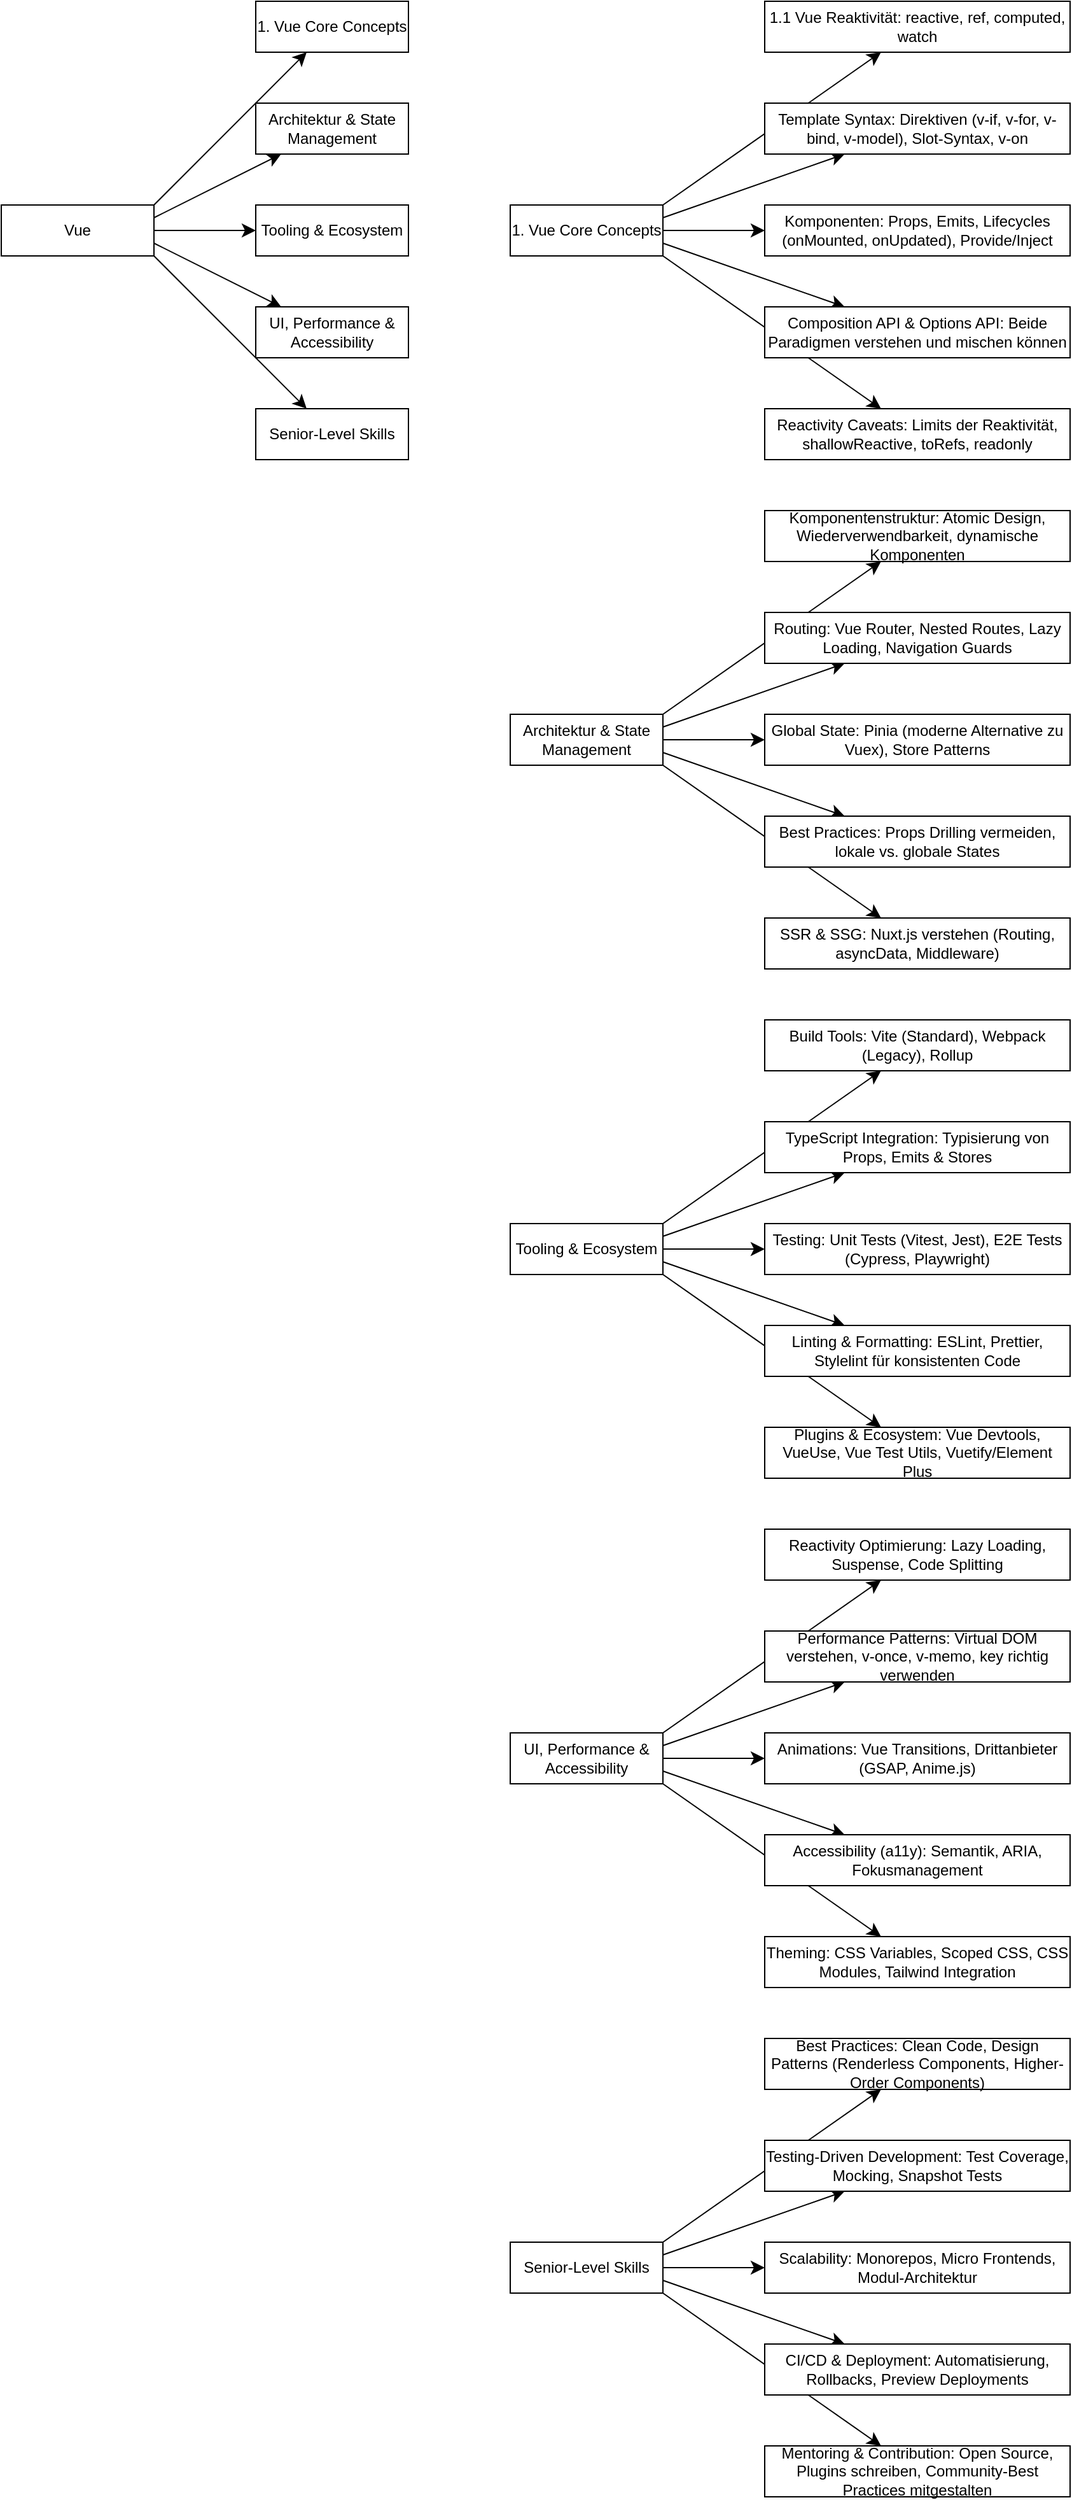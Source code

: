 <mxfile version="27.1.6">
  <diagram name="Seite-1" id="urt6d-_UrzTAgpOboRX4">
    <mxGraphModel dx="1257" dy="697" grid="1" gridSize="10" guides="1" tooltips="1" connect="1" arrows="1" fold="1" page="1" pageScale="1" pageWidth="827" pageHeight="1169" math="0" shadow="0">
      <root>
        <mxCell id="0" />
        <mxCell id="1" parent="0" />
        <mxCell id="NbvnXGGrCnyflAWygQTV-7" style="edgeStyle=none;curved=1;rounded=0;orthogonalLoop=1;jettySize=auto;html=1;exitX=1;exitY=0;exitDx=0;exitDy=0;fontSize=12;startSize=8;endSize=8;" parent="1" source="MOXapfv7q8mT6xsVfmVf-1" target="5a6RApCXHlOAGLmwuz5r-1" edge="1">
          <mxGeometry relative="1" as="geometry" />
        </mxCell>
        <mxCell id="NbvnXGGrCnyflAWygQTV-8" style="edgeStyle=none;curved=1;rounded=0;orthogonalLoop=1;jettySize=auto;html=1;exitX=1;exitY=0.25;exitDx=0;exitDy=0;fontSize=12;startSize=8;endSize=8;" parent="1" source="MOXapfv7q8mT6xsVfmVf-1" target="NbvnXGGrCnyflAWygQTV-1" edge="1">
          <mxGeometry relative="1" as="geometry" />
        </mxCell>
        <mxCell id="NbvnXGGrCnyflAWygQTV-9" style="edgeStyle=none;curved=1;rounded=0;orthogonalLoop=1;jettySize=auto;html=1;exitX=1;exitY=0.5;exitDx=0;exitDy=0;fontSize=12;startSize=8;endSize=8;" parent="1" source="MOXapfv7q8mT6xsVfmVf-1" target="NbvnXGGrCnyflAWygQTV-2" edge="1">
          <mxGeometry relative="1" as="geometry" />
        </mxCell>
        <mxCell id="NbvnXGGrCnyflAWygQTV-10" style="edgeStyle=none;curved=1;rounded=0;orthogonalLoop=1;jettySize=auto;html=1;exitX=1;exitY=0.75;exitDx=0;exitDy=0;fontSize=12;startSize=8;endSize=8;" parent="1" source="MOXapfv7q8mT6xsVfmVf-1" target="NbvnXGGrCnyflAWygQTV-3" edge="1">
          <mxGeometry relative="1" as="geometry" />
        </mxCell>
        <mxCell id="NbvnXGGrCnyflAWygQTV-11" style="edgeStyle=none;curved=1;rounded=0;orthogonalLoop=1;jettySize=auto;html=1;exitX=1;exitY=1;exitDx=0;exitDy=0;fontSize=12;startSize=8;endSize=8;" parent="1" source="MOXapfv7q8mT6xsVfmVf-1" target="NbvnXGGrCnyflAWygQTV-4" edge="1">
          <mxGeometry relative="1" as="geometry" />
        </mxCell>
        <mxCell id="MOXapfv7q8mT6xsVfmVf-1" value="Vue" style="rounded=0;whiteSpace=wrap;html=1;" parent="1" vertex="1">
          <mxGeometry x="40" y="200" width="120" height="40" as="geometry" />
        </mxCell>
        <mxCell id="5a6RApCXHlOAGLmwuz5r-1" value="1. Vue Core Concepts" style="rounded=0;whiteSpace=wrap;html=1;" parent="1" vertex="1">
          <mxGeometry x="240" y="40" width="120" height="40" as="geometry" />
        </mxCell>
        <mxCell id="NbvnXGGrCnyflAWygQTV-1" value="Architektur &amp;amp; State Management" style="rounded=0;whiteSpace=wrap;html=1;" parent="1" vertex="1">
          <mxGeometry x="240" y="120" width="120" height="40" as="geometry" />
        </mxCell>
        <mxCell id="NbvnXGGrCnyflAWygQTV-2" value="Tooling &amp;amp; Ecosystem" style="rounded=0;whiteSpace=wrap;html=1;" parent="1" vertex="1">
          <mxGeometry x="240" y="200" width="120" height="40" as="geometry" />
        </mxCell>
        <mxCell id="NbvnXGGrCnyflAWygQTV-3" value="UI, Performance &amp;amp; Accessibility" style="rounded=0;whiteSpace=wrap;html=1;" parent="1" vertex="1">
          <mxGeometry x="240" y="280" width="120" height="40" as="geometry" />
        </mxCell>
        <mxCell id="NbvnXGGrCnyflAWygQTV-4" value="Senior-Level Skills" style="rounded=0;whiteSpace=wrap;html=1;" parent="1" vertex="1">
          <mxGeometry x="240" y="360" width="120" height="40" as="geometry" />
        </mxCell>
        <mxCell id="NbvnXGGrCnyflAWygQTV-13" style="edgeStyle=none;curved=1;rounded=0;orthogonalLoop=1;jettySize=auto;html=1;exitX=1;exitY=0;exitDx=0;exitDy=0;fontSize=12;startSize=8;endSize=8;" parent="1" source="NbvnXGGrCnyflAWygQTV-18" target="NbvnXGGrCnyflAWygQTV-19" edge="1">
          <mxGeometry relative="1" as="geometry" />
        </mxCell>
        <mxCell id="NbvnXGGrCnyflAWygQTV-14" style="edgeStyle=none;curved=1;rounded=0;orthogonalLoop=1;jettySize=auto;html=1;exitX=1;exitY=0.25;exitDx=0;exitDy=0;fontSize=12;startSize=8;endSize=8;" parent="1" source="NbvnXGGrCnyflAWygQTV-18" target="NbvnXGGrCnyflAWygQTV-20" edge="1">
          <mxGeometry relative="1" as="geometry" />
        </mxCell>
        <mxCell id="NbvnXGGrCnyflAWygQTV-15" style="edgeStyle=none;curved=1;rounded=0;orthogonalLoop=1;jettySize=auto;html=1;exitX=1;exitY=0.5;exitDx=0;exitDy=0;fontSize=12;startSize=8;endSize=8;" parent="1" source="NbvnXGGrCnyflAWygQTV-18" target="NbvnXGGrCnyflAWygQTV-21" edge="1">
          <mxGeometry relative="1" as="geometry" />
        </mxCell>
        <mxCell id="NbvnXGGrCnyflAWygQTV-16" style="edgeStyle=none;curved=1;rounded=0;orthogonalLoop=1;jettySize=auto;html=1;exitX=1;exitY=0.75;exitDx=0;exitDy=0;fontSize=12;startSize=8;endSize=8;" parent="1" source="NbvnXGGrCnyflAWygQTV-18" target="NbvnXGGrCnyflAWygQTV-22" edge="1">
          <mxGeometry relative="1" as="geometry" />
        </mxCell>
        <mxCell id="NbvnXGGrCnyflAWygQTV-17" style="edgeStyle=none;curved=1;rounded=0;orthogonalLoop=1;jettySize=auto;html=1;exitX=1;exitY=1;exitDx=0;exitDy=0;fontSize=12;startSize=8;endSize=8;" parent="1" source="NbvnXGGrCnyflAWygQTV-18" target="NbvnXGGrCnyflAWygQTV-23" edge="1">
          <mxGeometry relative="1" as="geometry" />
        </mxCell>
        <mxCell id="NbvnXGGrCnyflAWygQTV-18" value="1. Vue Core Concepts" style="rounded=0;whiteSpace=wrap;html=1;" parent="1" vertex="1">
          <mxGeometry x="440" y="200" width="120" height="40" as="geometry" />
        </mxCell>
        <mxCell id="NbvnXGGrCnyflAWygQTV-19" value="1.1 Vue Reaktivität: reactive, ref, computed, watch" style="rounded=0;whiteSpace=wrap;html=1;" parent="1" vertex="1">
          <mxGeometry x="640" y="40" width="240" height="40" as="geometry" />
        </mxCell>
        <mxCell id="NbvnXGGrCnyflAWygQTV-20" value="Template Syntax: Direktiven (v-if, v-for, v-bind, v-model), Slot-Syntax, v-on" style="rounded=0;whiteSpace=wrap;html=1;" parent="1" vertex="1">
          <mxGeometry x="640" y="120" width="240" height="40" as="geometry" />
        </mxCell>
        <mxCell id="NbvnXGGrCnyflAWygQTV-21" value="Komponenten: Props, Emits, Lifecycles (onMounted, onUpdated), Provide/Inject" style="rounded=0;whiteSpace=wrap;html=1;" parent="1" vertex="1">
          <mxGeometry x="640" y="200" width="240" height="40" as="geometry" />
        </mxCell>
        <mxCell id="NbvnXGGrCnyflAWygQTV-22" value="Composition API &amp;amp; Options API: Beide Paradigmen verstehen und mischen können" style="rounded=0;whiteSpace=wrap;html=1;" parent="1" vertex="1">
          <mxGeometry x="640" y="280" width="240" height="40" as="geometry" />
        </mxCell>
        <mxCell id="NbvnXGGrCnyflAWygQTV-23" value="Reactivity Caveats: Limits der Reaktivität, shallowReactive, toRefs, readonly" style="rounded=0;whiteSpace=wrap;html=1;" parent="1" vertex="1">
          <mxGeometry x="640" y="360" width="240" height="40" as="geometry" />
        </mxCell>
        <mxCell id="NbvnXGGrCnyflAWygQTV-24" style="edgeStyle=none;curved=1;rounded=0;orthogonalLoop=1;jettySize=auto;html=1;exitX=1;exitY=0;exitDx=0;exitDy=0;fontSize=12;startSize=8;endSize=8;" parent="1" source="NbvnXGGrCnyflAWygQTV-29" target="NbvnXGGrCnyflAWygQTV-30" edge="1">
          <mxGeometry relative="1" as="geometry" />
        </mxCell>
        <mxCell id="NbvnXGGrCnyflAWygQTV-25" style="edgeStyle=none;curved=1;rounded=0;orthogonalLoop=1;jettySize=auto;html=1;exitX=1;exitY=0.25;exitDx=0;exitDy=0;fontSize=12;startSize=8;endSize=8;" parent="1" source="NbvnXGGrCnyflAWygQTV-29" target="NbvnXGGrCnyflAWygQTV-31" edge="1">
          <mxGeometry relative="1" as="geometry" />
        </mxCell>
        <mxCell id="NbvnXGGrCnyflAWygQTV-26" style="edgeStyle=none;curved=1;rounded=0;orthogonalLoop=1;jettySize=auto;html=1;exitX=1;exitY=0.5;exitDx=0;exitDy=0;fontSize=12;startSize=8;endSize=8;" parent="1" source="NbvnXGGrCnyflAWygQTV-29" target="NbvnXGGrCnyflAWygQTV-32" edge="1">
          <mxGeometry relative="1" as="geometry" />
        </mxCell>
        <mxCell id="NbvnXGGrCnyflAWygQTV-27" style="edgeStyle=none;curved=1;rounded=0;orthogonalLoop=1;jettySize=auto;html=1;exitX=1;exitY=0.75;exitDx=0;exitDy=0;fontSize=12;startSize=8;endSize=8;" parent="1" source="NbvnXGGrCnyflAWygQTV-29" target="NbvnXGGrCnyflAWygQTV-33" edge="1">
          <mxGeometry relative="1" as="geometry" />
        </mxCell>
        <mxCell id="NbvnXGGrCnyflAWygQTV-28" style="edgeStyle=none;curved=1;rounded=0;orthogonalLoop=1;jettySize=auto;html=1;exitX=1;exitY=1;exitDx=0;exitDy=0;fontSize=12;startSize=8;endSize=8;" parent="1" source="NbvnXGGrCnyflAWygQTV-29" target="NbvnXGGrCnyflAWygQTV-34" edge="1">
          <mxGeometry relative="1" as="geometry" />
        </mxCell>
        <mxCell id="NbvnXGGrCnyflAWygQTV-29" value="Architektur &amp;amp; State Management" style="rounded=0;whiteSpace=wrap;html=1;" parent="1" vertex="1">
          <mxGeometry x="440" y="600" width="120" height="40" as="geometry" />
        </mxCell>
        <mxCell id="NbvnXGGrCnyflAWygQTV-30" value="Komponentenstruktur: Atomic Design, Wiederverwendbarkeit, dynamische Komponenten" style="rounded=0;whiteSpace=wrap;html=1;" parent="1" vertex="1">
          <mxGeometry x="640" y="440" width="240" height="40" as="geometry" />
        </mxCell>
        <mxCell id="NbvnXGGrCnyflAWygQTV-31" value="Routing: Vue Router, Nested Routes, Lazy Loading, Navigation Guards" style="rounded=0;whiteSpace=wrap;html=1;" parent="1" vertex="1">
          <mxGeometry x="640" y="520" width="240" height="40" as="geometry" />
        </mxCell>
        <mxCell id="NbvnXGGrCnyflAWygQTV-32" value="Global State: Pinia (moderne Alternative zu Vuex), Store Patterns" style="rounded=0;whiteSpace=wrap;html=1;" parent="1" vertex="1">
          <mxGeometry x="640" y="600" width="240" height="40" as="geometry" />
        </mxCell>
        <mxCell id="NbvnXGGrCnyflAWygQTV-33" value="Best Practices: Props Drilling vermeiden, lokale vs. globale States" style="rounded=0;whiteSpace=wrap;html=1;" parent="1" vertex="1">
          <mxGeometry x="640" y="680" width="240" height="40" as="geometry" />
        </mxCell>
        <mxCell id="NbvnXGGrCnyflAWygQTV-34" value="SSR &amp;amp; SSG: Nuxt.js verstehen (Routing, asyncData, Middleware)" style="rounded=0;whiteSpace=wrap;html=1;" parent="1" vertex="1">
          <mxGeometry x="640" y="760" width="240" height="40" as="geometry" />
        </mxCell>
        <mxCell id="NbvnXGGrCnyflAWygQTV-35" style="edgeStyle=none;curved=1;rounded=0;orthogonalLoop=1;jettySize=auto;html=1;exitX=1;exitY=0;exitDx=0;exitDy=0;fontSize=12;startSize=8;endSize=8;" parent="1" source="NbvnXGGrCnyflAWygQTV-40" target="NbvnXGGrCnyflAWygQTV-41" edge="1">
          <mxGeometry relative="1" as="geometry" />
        </mxCell>
        <mxCell id="NbvnXGGrCnyflAWygQTV-36" style="edgeStyle=none;curved=1;rounded=0;orthogonalLoop=1;jettySize=auto;html=1;exitX=1;exitY=0.25;exitDx=0;exitDy=0;fontSize=12;startSize=8;endSize=8;" parent="1" source="NbvnXGGrCnyflAWygQTV-40" target="NbvnXGGrCnyflAWygQTV-42" edge="1">
          <mxGeometry relative="1" as="geometry" />
        </mxCell>
        <mxCell id="NbvnXGGrCnyflAWygQTV-37" style="edgeStyle=none;curved=1;rounded=0;orthogonalLoop=1;jettySize=auto;html=1;exitX=1;exitY=0.5;exitDx=0;exitDy=0;fontSize=12;startSize=8;endSize=8;" parent="1" source="NbvnXGGrCnyflAWygQTV-40" target="NbvnXGGrCnyflAWygQTV-43" edge="1">
          <mxGeometry relative="1" as="geometry" />
        </mxCell>
        <mxCell id="NbvnXGGrCnyflAWygQTV-38" style="edgeStyle=none;curved=1;rounded=0;orthogonalLoop=1;jettySize=auto;html=1;exitX=1;exitY=0.75;exitDx=0;exitDy=0;fontSize=12;startSize=8;endSize=8;" parent="1" source="NbvnXGGrCnyflAWygQTV-40" target="NbvnXGGrCnyflAWygQTV-44" edge="1">
          <mxGeometry relative="1" as="geometry" />
        </mxCell>
        <mxCell id="NbvnXGGrCnyflAWygQTV-39" style="edgeStyle=none;curved=1;rounded=0;orthogonalLoop=1;jettySize=auto;html=1;exitX=1;exitY=1;exitDx=0;exitDy=0;fontSize=12;startSize=8;endSize=8;" parent="1" source="NbvnXGGrCnyflAWygQTV-40" target="NbvnXGGrCnyflAWygQTV-45" edge="1">
          <mxGeometry relative="1" as="geometry" />
        </mxCell>
        <mxCell id="NbvnXGGrCnyflAWygQTV-40" value="Tooling &amp;amp; Ecosystem" style="rounded=0;whiteSpace=wrap;html=1;" parent="1" vertex="1">
          <mxGeometry x="440" y="1000" width="120" height="40" as="geometry" />
        </mxCell>
        <mxCell id="NbvnXGGrCnyflAWygQTV-41" value="Build Tools: Vite (Standard), Webpack (Legacy), Rollup" style="rounded=0;whiteSpace=wrap;html=1;" parent="1" vertex="1">
          <mxGeometry x="640" y="840" width="240" height="40" as="geometry" />
        </mxCell>
        <mxCell id="NbvnXGGrCnyflAWygQTV-42" value="TypeScript Integration: Typisierung von Props, Emits &amp;amp; Stores" style="rounded=0;whiteSpace=wrap;html=1;" parent="1" vertex="1">
          <mxGeometry x="640" y="920" width="240" height="40" as="geometry" />
        </mxCell>
        <mxCell id="NbvnXGGrCnyflAWygQTV-43" value="Testing: Unit Tests (Vitest, Jest), E2E Tests (Cypress, Playwright)" style="rounded=0;whiteSpace=wrap;html=1;" parent="1" vertex="1">
          <mxGeometry x="640" y="1000" width="240" height="40" as="geometry" />
        </mxCell>
        <mxCell id="NbvnXGGrCnyflAWygQTV-44" value="Linting &amp;amp; Formatting: ESLint, Prettier, Stylelint für konsistenten Code" style="rounded=0;whiteSpace=wrap;html=1;" parent="1" vertex="1">
          <mxGeometry x="640" y="1080" width="240" height="40" as="geometry" />
        </mxCell>
        <mxCell id="NbvnXGGrCnyflAWygQTV-45" value="Plugins &amp;amp; Ecosystem: Vue Devtools, VueUse, Vue Test Utils, Vuetify/Element Plus" style="rounded=0;whiteSpace=wrap;html=1;" parent="1" vertex="1">
          <mxGeometry x="640" y="1160" width="240" height="40" as="geometry" />
        </mxCell>
        <mxCell id="NbvnXGGrCnyflAWygQTV-46" style="edgeStyle=none;curved=1;rounded=0;orthogonalLoop=1;jettySize=auto;html=1;exitX=1;exitY=0;exitDx=0;exitDy=0;fontSize=12;startSize=8;endSize=8;" parent="1" source="NbvnXGGrCnyflAWygQTV-51" target="NbvnXGGrCnyflAWygQTV-52" edge="1">
          <mxGeometry relative="1" as="geometry" />
        </mxCell>
        <mxCell id="NbvnXGGrCnyflAWygQTV-47" style="edgeStyle=none;curved=1;rounded=0;orthogonalLoop=1;jettySize=auto;html=1;exitX=1;exitY=0.25;exitDx=0;exitDy=0;fontSize=12;startSize=8;endSize=8;" parent="1" source="NbvnXGGrCnyflAWygQTV-51" target="NbvnXGGrCnyflAWygQTV-53" edge="1">
          <mxGeometry relative="1" as="geometry" />
        </mxCell>
        <mxCell id="NbvnXGGrCnyflAWygQTV-48" style="edgeStyle=none;curved=1;rounded=0;orthogonalLoop=1;jettySize=auto;html=1;exitX=1;exitY=0.5;exitDx=0;exitDy=0;fontSize=12;startSize=8;endSize=8;" parent="1" source="NbvnXGGrCnyflAWygQTV-51" target="NbvnXGGrCnyflAWygQTV-54" edge="1">
          <mxGeometry relative="1" as="geometry" />
        </mxCell>
        <mxCell id="NbvnXGGrCnyflAWygQTV-49" style="edgeStyle=none;curved=1;rounded=0;orthogonalLoop=1;jettySize=auto;html=1;exitX=1;exitY=0.75;exitDx=0;exitDy=0;fontSize=12;startSize=8;endSize=8;" parent="1" source="NbvnXGGrCnyflAWygQTV-51" target="NbvnXGGrCnyflAWygQTV-55" edge="1">
          <mxGeometry relative="1" as="geometry" />
        </mxCell>
        <mxCell id="NbvnXGGrCnyflAWygQTV-50" style="edgeStyle=none;curved=1;rounded=0;orthogonalLoop=1;jettySize=auto;html=1;exitX=1;exitY=1;exitDx=0;exitDy=0;fontSize=12;startSize=8;endSize=8;" parent="1" source="NbvnXGGrCnyflAWygQTV-51" target="NbvnXGGrCnyflAWygQTV-56" edge="1">
          <mxGeometry relative="1" as="geometry" />
        </mxCell>
        <mxCell id="NbvnXGGrCnyflAWygQTV-51" value="UI, Performance &amp;amp; Accessibility" style="rounded=0;whiteSpace=wrap;html=1;" parent="1" vertex="1">
          <mxGeometry x="440" y="1400" width="120" height="40" as="geometry" />
        </mxCell>
        <mxCell id="NbvnXGGrCnyflAWygQTV-52" value="Reactivity Optimierung: Lazy Loading, Suspense, Code Splitting" style="rounded=0;whiteSpace=wrap;html=1;" parent="1" vertex="1">
          <mxGeometry x="640" y="1240" width="240" height="40" as="geometry" />
        </mxCell>
        <mxCell id="NbvnXGGrCnyflAWygQTV-53" value="Performance Patterns: Virtual DOM verstehen, v-once, v-memo, key richtig verwenden" style="rounded=0;whiteSpace=wrap;html=1;" parent="1" vertex="1">
          <mxGeometry x="640" y="1320" width="240" height="40" as="geometry" />
        </mxCell>
        <mxCell id="NbvnXGGrCnyflAWygQTV-54" value="Animations: Vue Transitions, Drittanbieter (GSAP, Anime.js)" style="rounded=0;whiteSpace=wrap;html=1;" parent="1" vertex="1">
          <mxGeometry x="640" y="1400" width="240" height="40" as="geometry" />
        </mxCell>
        <mxCell id="NbvnXGGrCnyflAWygQTV-55" value="Accessibility (a11y): Semantik, ARIA, Fokusmanagement" style="rounded=0;whiteSpace=wrap;html=1;" parent="1" vertex="1">
          <mxGeometry x="640" y="1480" width="240" height="40" as="geometry" />
        </mxCell>
        <mxCell id="NbvnXGGrCnyflAWygQTV-56" value="Theming: CSS Variables, Scoped CSS, CSS Modules, Tailwind Integration" style="rounded=0;whiteSpace=wrap;html=1;" parent="1" vertex="1">
          <mxGeometry x="640" y="1560" width="240" height="40" as="geometry" />
        </mxCell>
        <mxCell id="NbvnXGGrCnyflAWygQTV-57" style="edgeStyle=none;curved=1;rounded=0;orthogonalLoop=1;jettySize=auto;html=1;exitX=1;exitY=0;exitDx=0;exitDy=0;fontSize=12;startSize=8;endSize=8;" parent="1" source="NbvnXGGrCnyflAWygQTV-62" target="NbvnXGGrCnyflAWygQTV-63" edge="1">
          <mxGeometry relative="1" as="geometry" />
        </mxCell>
        <mxCell id="NbvnXGGrCnyflAWygQTV-58" style="edgeStyle=none;curved=1;rounded=0;orthogonalLoop=1;jettySize=auto;html=1;exitX=1;exitY=0.25;exitDx=0;exitDy=0;fontSize=12;startSize=8;endSize=8;" parent="1" source="NbvnXGGrCnyflAWygQTV-62" target="NbvnXGGrCnyflAWygQTV-64" edge="1">
          <mxGeometry relative="1" as="geometry" />
        </mxCell>
        <mxCell id="NbvnXGGrCnyflAWygQTV-59" style="edgeStyle=none;curved=1;rounded=0;orthogonalLoop=1;jettySize=auto;html=1;exitX=1;exitY=0.5;exitDx=0;exitDy=0;fontSize=12;startSize=8;endSize=8;" parent="1" source="NbvnXGGrCnyflAWygQTV-62" target="NbvnXGGrCnyflAWygQTV-65" edge="1">
          <mxGeometry relative="1" as="geometry" />
        </mxCell>
        <mxCell id="NbvnXGGrCnyflAWygQTV-60" style="edgeStyle=none;curved=1;rounded=0;orthogonalLoop=1;jettySize=auto;html=1;exitX=1;exitY=0.75;exitDx=0;exitDy=0;fontSize=12;startSize=8;endSize=8;" parent="1" source="NbvnXGGrCnyflAWygQTV-62" target="NbvnXGGrCnyflAWygQTV-66" edge="1">
          <mxGeometry relative="1" as="geometry" />
        </mxCell>
        <mxCell id="NbvnXGGrCnyflAWygQTV-61" style="edgeStyle=none;curved=1;rounded=0;orthogonalLoop=1;jettySize=auto;html=1;exitX=1;exitY=1;exitDx=0;exitDy=0;fontSize=12;startSize=8;endSize=8;" parent="1" source="NbvnXGGrCnyflAWygQTV-62" target="NbvnXGGrCnyflAWygQTV-67" edge="1">
          <mxGeometry relative="1" as="geometry" />
        </mxCell>
        <mxCell id="NbvnXGGrCnyflAWygQTV-62" value="Senior-Level Skills" style="rounded=0;whiteSpace=wrap;html=1;" parent="1" vertex="1">
          <mxGeometry x="440" y="1800" width="120" height="40" as="geometry" />
        </mxCell>
        <mxCell id="NbvnXGGrCnyflAWygQTV-63" value="Best Practices: Clean Code, Design Patterns (Renderless Components, Higher-Order Components)" style="rounded=0;whiteSpace=wrap;html=1;" parent="1" vertex="1">
          <mxGeometry x="640" y="1640" width="240" height="40" as="geometry" />
        </mxCell>
        <mxCell id="NbvnXGGrCnyflAWygQTV-64" value="Testing-Driven Development: Test Coverage, Mocking, Snapshot Tests" style="rounded=0;whiteSpace=wrap;html=1;" parent="1" vertex="1">
          <mxGeometry x="640" y="1720" width="240" height="40" as="geometry" />
        </mxCell>
        <mxCell id="NbvnXGGrCnyflAWygQTV-65" value="Scalability: Monorepos, Micro Frontends, Modul-Architektur" style="rounded=0;whiteSpace=wrap;html=1;" parent="1" vertex="1">
          <mxGeometry x="640" y="1800" width="240" height="40" as="geometry" />
        </mxCell>
        <mxCell id="NbvnXGGrCnyflAWygQTV-66" value="CI/CD &amp;amp; Deployment: Automatisierung, Rollbacks, Preview Deployments" style="rounded=0;whiteSpace=wrap;html=1;" parent="1" vertex="1">
          <mxGeometry x="640" y="1880" width="240" height="40" as="geometry" />
        </mxCell>
        <mxCell id="NbvnXGGrCnyflAWygQTV-67" value="Mentoring &amp;amp; Contribution: Open Source, Plugins schreiben, Community-Best Practices mitgestalten" style="rounded=0;whiteSpace=wrap;html=1;" parent="1" vertex="1">
          <mxGeometry x="640" y="1960" width="240" height="40" as="geometry" />
        </mxCell>
      </root>
    </mxGraphModel>
  </diagram>
</mxfile>
